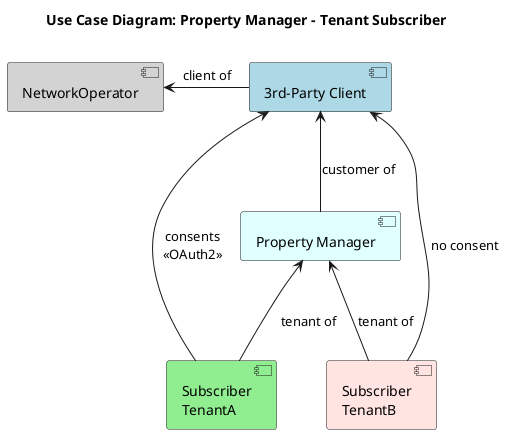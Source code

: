 @startuml
title Use Case Diagram: Property Manager - Tenant Subscriber

[3rd-Party Client] #LightBlue
[NetworkOperator] #LightGray
[Property Manager] #LightCyan
[Subscriber\nTenantA] #LightGreen
[Subscriber\nTenantB] #MistyRose

[3rd-Party Client] -left-> [NetworkOperator]: \nclient of
[3rd-Party Client] <-down- [Property Manager]: \ncustomer of
[3rd-Party Client] <- [Subscriber\nTenantA]: \nconsents\n<<OAuth2>>
[3rd-Party Client] <- [Subscriber\nTenantB]: \n no consent

[Property Manager] <-down- [Subscriber\nTenantA]: \ntenant of
[Property Manager] <-down- [Subscriber\nTenantB]: \ntenant of

@enduml

@startuml

object RequiredScopes {
  <#LightBlue,#black>|= Scope |= Notes |
  <#MistyRose>| cpe-management-service-sites-read | No |
  <#MistyRose>| cpe-management-service-sites-location-read | No |
  <#MistyRose>| cpe-management-devices-read | No |
  <#MistyRose>| cpe-management-devices-hardware-address-read | No |
  <#MistyRose>| cpe-management-devices-write | No |
  <#Lavender>| cpe-management-isolated-networks-read | Inherited |
  <#LightGreen>| cpe-management-isolated-networks-write | Inherited |
  <#Lavender>| cpe-management-isolated-networks-primary-read | Inherited |
  <#LightGreen>| cpe-management-isolated-networks-primary-write | Manage primary network |
  <#Lavender>| cpe-management-isolated-networks-auxiliary-read | Inherited |
  <#LightGreen>| cpe-management-isolated-networks-auxiliary-write | Manage auxiliary networks |
  <#Lavender>| cpe-management-reboot-requests-read | Inherited |
  <#LightGreen>| cpe-management-reboot-requests-write | Client can reboot devices |
}

object AccessRights {
  <#LightBlue,#black>|= Route |= Notes |
  <#MistyRose>| GET /service-sites | No |
  <#MistyRose>| GET /service-sites/{sideId} | No |
  <#MistyRose>| GET /service-sites/{siteId}/devices | No |
  <#MistyRose>| GET /service-sites/{siteId}/isolated-networks | No |
  <#MistyRose>| GET /service-sites/{siteId}/devices | No |
  <#MistyRose>| GET /devices | No |
  <#MistyRose>| GET /devices/{deviceId} | No |
  <#MistyRose>| GET /devices/{deviceId}/isolated-networks | No |
  <#MistyRose>| PATCH /devices/{deviceId}/isolated-networks | No |
  <#LightYellow>| GET /isolated-networks | default device |
  <#LightYellow>| POST /isolated-networks | default device |
  <#LightYellow>| GET /isolated-networks/{netId} | default device |
  <#LightYellow>| PATCH /isolated-networks/{netId} | default device |
  <#LightYellow>| DELETE /isolated-networks/{netId} | default device |
  <#MistyRose>| GET /isolated-networks/{netId}/devices | No |
  <#MistyRose>| PATCH /isolated-networks/{netId}/devices | No |
  <#LightYellow>| GET /reboot-requests | default device |
  <#LightYellow>| POST /reboot-requests | default device |
  <#LightYellow>| GET /reboot-requests{rebootId} | default device |
  <#LightYellow>| PATCH /reboot-requests{rebootId} | default device |
  <#LightYellow>| DELETE /reboot-requests{rebootId} | default device |
}
@enduml
